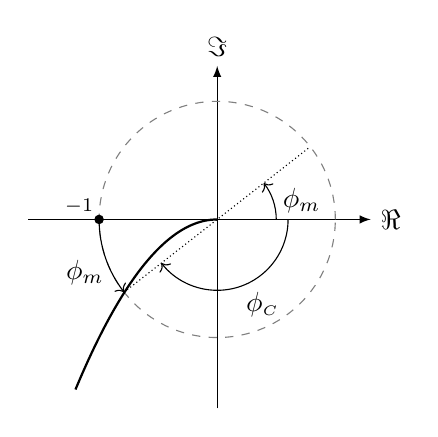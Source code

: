 ﻿\begin{tikzpicture} [scale=1.5]

% Punti sul grafico
% 	\draw[dashdotdotted, color=gray, thick] (0, 1) -- (3, 1);
% 	\filldraw (0, 1) circle (1pt)
% 		node[left] (Yi) {$\mu$};

% Assi
	\draw[-latex] (-1.6, 0) -- (1.3, 0) node[right] {$\Re$};
	\draw[-latex] (0, -1.6) -- (0, 1.3) node[above] {$\Im$};
% Circonferenza e punto critico
	\draw [dashed, color=gray] circle [radius=1cm];
	\filldraw (-1, 0) circle (1pt) node[above left=-2pt] (critic) {$\scriptstyle -1$};
% Funzione
	\draw[scale=1, domain=-1.2:0, smooth, variable=\x, thick] plot ({\x},{-\x*\x))});
% Archi
	\draw [->] (-1,0) arc [start angle=180,end angle=218,x radius=1,y radius=1]
		node [midway, below left=-4pt] {$\phi_m$};
	\draw [densely dotted] (218:1) -- (38:1);
	\draw [->] (0.5,0) arc [start angle=0,end angle=38,x radius=0.5,y radius=0.5]
		node [midway, right] {$\phi_m$};
	\draw [->] (0.6,0) arc [start angle=0,end angle=-142,x radius=0.6,y radius=0.6]
		node [midway, below right=-2pt] {$\phi_{{\scriptscriptstyle C}}$};
\end{tikzpicture}